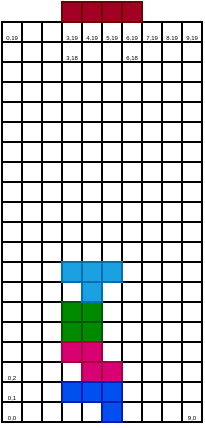 <mxfile version="22.1.18" type="device">
  <diagram name="Page-1" id="uiqpxPCHIxC3Hkr9rHcT">
    <mxGraphModel dx="227" dy="150" grid="1" gridSize="10" guides="1" tooltips="1" connect="1" arrows="1" fold="1" page="1" pageScale="1" pageWidth="1100" pageHeight="850" math="0" shadow="0">
      <root>
        <mxCell id="0" />
        <mxCell id="1" parent="0" />
        <mxCell id="_7lWE-MWx_kLqU9YCzZ2-27" value="&lt;font style=&quot;font-size: 3px;&quot;&gt;0,19&lt;/font&gt;" style="rounded=0;whiteSpace=wrap;html=1;" parent="1" vertex="1">
          <mxGeometry y="650" width="10" height="10" as="geometry" />
        </mxCell>
        <mxCell id="_7lWE-MWx_kLqU9YCzZ2-28" value="" style="rounded=0;whiteSpace=wrap;html=1;" parent="1" vertex="1">
          <mxGeometry x="10" y="650" width="10" height="10" as="geometry" />
        </mxCell>
        <mxCell id="_7lWE-MWx_kLqU9YCzZ2-29" value="" style="rounded=0;whiteSpace=wrap;html=1;" parent="1" vertex="1">
          <mxGeometry x="20" y="650" width="10" height="10" as="geometry" />
        </mxCell>
        <mxCell id="_7lWE-MWx_kLqU9YCzZ2-30" value="&lt;font style=&quot;font-size: 3px;&quot;&gt;3,19&lt;/font&gt;" style="rounded=0;whiteSpace=wrap;html=1;" parent="1" vertex="1">
          <mxGeometry x="30" y="650" width="10" height="10" as="geometry" />
        </mxCell>
        <mxCell id="_7lWE-MWx_kLqU9YCzZ2-31" value="&lt;font style=&quot;font-size: 3px;&quot;&gt;4,19&lt;/font&gt;" style="rounded=0;whiteSpace=wrap;html=1;" parent="1" vertex="1">
          <mxGeometry x="40" y="650" width="10" height="10" as="geometry" />
        </mxCell>
        <mxCell id="_7lWE-MWx_kLqU9YCzZ2-32" value="&lt;font style=&quot;font-size: 3px;&quot;&gt;5,19&lt;/font&gt;" style="rounded=0;whiteSpace=wrap;html=1;" parent="1" vertex="1">
          <mxGeometry x="50" y="650" width="10" height="10" as="geometry" />
        </mxCell>
        <mxCell id="_7lWE-MWx_kLqU9YCzZ2-33" value="&lt;font style=&quot;font-size: 3px;&quot;&gt;6,19&lt;/font&gt;" style="rounded=0;whiteSpace=wrap;html=1;" parent="1" vertex="1">
          <mxGeometry x="60" y="650" width="10" height="10" as="geometry" />
        </mxCell>
        <mxCell id="_7lWE-MWx_kLqU9YCzZ2-34" value="&lt;font style=&quot;font-size: 3px;&quot;&gt;7,19&lt;/font&gt;" style="rounded=0;whiteSpace=wrap;html=1;" parent="1" vertex="1">
          <mxGeometry x="70" y="650" width="10" height="10" as="geometry" />
        </mxCell>
        <mxCell id="_7lWE-MWx_kLqU9YCzZ2-35" value="&lt;font style=&quot;font-size: 3px;&quot;&gt;8.19&lt;/font&gt;" style="rounded=0;whiteSpace=wrap;html=1;" parent="1" vertex="1">
          <mxGeometry x="80" y="650" width="10" height="10" as="geometry" />
        </mxCell>
        <mxCell id="_7lWE-MWx_kLqU9YCzZ2-36" value="&lt;font style=&quot;font-size: 3px;&quot;&gt;9,19&lt;/font&gt;" style="rounded=0;whiteSpace=wrap;html=1;" parent="1" vertex="1">
          <mxGeometry x="90" y="650" width="10" height="10" as="geometry" />
        </mxCell>
        <mxCell id="_7lWE-MWx_kLqU9YCzZ2-37" value="" style="rounded=0;whiteSpace=wrap;html=1;" parent="1" vertex="1">
          <mxGeometry y="660" width="10" height="10" as="geometry" />
        </mxCell>
        <mxCell id="_7lWE-MWx_kLqU9YCzZ2-38" value="" style="rounded=0;whiteSpace=wrap;html=1;" parent="1" vertex="1">
          <mxGeometry x="10" y="660" width="10" height="10" as="geometry" />
        </mxCell>
        <mxCell id="_7lWE-MWx_kLqU9YCzZ2-39" value="" style="rounded=0;whiteSpace=wrap;html=1;" parent="1" vertex="1">
          <mxGeometry x="20" y="660" width="10" height="10" as="geometry" />
        </mxCell>
        <mxCell id="_7lWE-MWx_kLqU9YCzZ2-40" value="&lt;font style=&quot;font-size: 3px;&quot;&gt;3,18&lt;/font&gt;" style="rounded=0;whiteSpace=wrap;html=1;" parent="1" vertex="1">
          <mxGeometry x="30" y="660" width="10" height="10" as="geometry" />
        </mxCell>
        <mxCell id="_7lWE-MWx_kLqU9YCzZ2-41" value="" style="rounded=0;whiteSpace=wrap;html=1;" parent="1" vertex="1">
          <mxGeometry x="40" y="660" width="10" height="10" as="geometry" />
        </mxCell>
        <mxCell id="_7lWE-MWx_kLqU9YCzZ2-42" value="" style="rounded=0;whiteSpace=wrap;html=1;" parent="1" vertex="1">
          <mxGeometry x="50" y="660" width="10" height="10" as="geometry" />
        </mxCell>
        <mxCell id="_7lWE-MWx_kLqU9YCzZ2-43" value="&lt;font style=&quot;font-size: 3px;&quot;&gt;6,18&lt;/font&gt;" style="rounded=0;whiteSpace=wrap;html=1;" parent="1" vertex="1">
          <mxGeometry x="60" y="660" width="10" height="10" as="geometry" />
        </mxCell>
        <mxCell id="_7lWE-MWx_kLqU9YCzZ2-44" value="" style="rounded=0;whiteSpace=wrap;html=1;" parent="1" vertex="1">
          <mxGeometry x="70" y="660" width="10" height="10" as="geometry" />
        </mxCell>
        <mxCell id="_7lWE-MWx_kLqU9YCzZ2-45" value="" style="rounded=0;whiteSpace=wrap;html=1;" parent="1" vertex="1">
          <mxGeometry x="80" y="660" width="10" height="10" as="geometry" />
        </mxCell>
        <mxCell id="_7lWE-MWx_kLqU9YCzZ2-46" value="" style="rounded=0;whiteSpace=wrap;html=1;" parent="1" vertex="1">
          <mxGeometry x="90" y="660" width="10" height="10" as="geometry" />
        </mxCell>
        <mxCell id="_7lWE-MWx_kLqU9YCzZ2-47" value="" style="rounded=0;whiteSpace=wrap;html=1;" parent="1" vertex="1">
          <mxGeometry y="670" width="10" height="10" as="geometry" />
        </mxCell>
        <mxCell id="_7lWE-MWx_kLqU9YCzZ2-48" value="" style="rounded=0;whiteSpace=wrap;html=1;" parent="1" vertex="1">
          <mxGeometry x="10" y="670" width="10" height="10" as="geometry" />
        </mxCell>
        <mxCell id="_7lWE-MWx_kLqU9YCzZ2-49" value="" style="rounded=0;whiteSpace=wrap;html=1;" parent="1" vertex="1">
          <mxGeometry x="20" y="670" width="10" height="10" as="geometry" />
        </mxCell>
        <mxCell id="_7lWE-MWx_kLqU9YCzZ2-50" value="" style="rounded=0;whiteSpace=wrap;html=1;" parent="1" vertex="1">
          <mxGeometry x="30" y="670" width="10" height="10" as="geometry" />
        </mxCell>
        <mxCell id="_7lWE-MWx_kLqU9YCzZ2-51" value="" style="rounded=0;whiteSpace=wrap;html=1;" parent="1" vertex="1">
          <mxGeometry x="40" y="670" width="10" height="10" as="geometry" />
        </mxCell>
        <mxCell id="_7lWE-MWx_kLqU9YCzZ2-52" value="" style="rounded=0;whiteSpace=wrap;html=1;" parent="1" vertex="1">
          <mxGeometry x="50" y="670" width="10" height="10" as="geometry" />
        </mxCell>
        <mxCell id="_7lWE-MWx_kLqU9YCzZ2-53" value="" style="rounded=0;whiteSpace=wrap;html=1;" parent="1" vertex="1">
          <mxGeometry x="60" y="670" width="10" height="10" as="geometry" />
        </mxCell>
        <mxCell id="_7lWE-MWx_kLqU9YCzZ2-54" value="" style="rounded=0;whiteSpace=wrap;html=1;" parent="1" vertex="1">
          <mxGeometry x="70" y="670" width="10" height="10" as="geometry" />
        </mxCell>
        <mxCell id="_7lWE-MWx_kLqU9YCzZ2-55" value="" style="rounded=0;whiteSpace=wrap;html=1;" parent="1" vertex="1">
          <mxGeometry x="80" y="670" width="10" height="10" as="geometry" />
        </mxCell>
        <mxCell id="_7lWE-MWx_kLqU9YCzZ2-56" value="" style="rounded=0;whiteSpace=wrap;html=1;" parent="1" vertex="1">
          <mxGeometry x="90" y="670" width="10" height="10" as="geometry" />
        </mxCell>
        <mxCell id="_7lWE-MWx_kLqU9YCzZ2-57" value="" style="rounded=0;whiteSpace=wrap;html=1;" parent="1" vertex="1">
          <mxGeometry y="680" width="10" height="10" as="geometry" />
        </mxCell>
        <mxCell id="_7lWE-MWx_kLqU9YCzZ2-58" value="" style="rounded=0;whiteSpace=wrap;html=1;" parent="1" vertex="1">
          <mxGeometry x="10" y="680" width="10" height="10" as="geometry" />
        </mxCell>
        <mxCell id="_7lWE-MWx_kLqU9YCzZ2-59" value="" style="rounded=0;whiteSpace=wrap;html=1;" parent="1" vertex="1">
          <mxGeometry x="20" y="680" width="10" height="10" as="geometry" />
        </mxCell>
        <mxCell id="_7lWE-MWx_kLqU9YCzZ2-60" value="" style="rounded=0;whiteSpace=wrap;html=1;" parent="1" vertex="1">
          <mxGeometry x="30" y="680" width="10" height="10" as="geometry" />
        </mxCell>
        <mxCell id="_7lWE-MWx_kLqU9YCzZ2-61" value="" style="rounded=0;whiteSpace=wrap;html=1;" parent="1" vertex="1">
          <mxGeometry x="40" y="680" width="10" height="10" as="geometry" />
        </mxCell>
        <mxCell id="_7lWE-MWx_kLqU9YCzZ2-62" value="" style="rounded=0;whiteSpace=wrap;html=1;" parent="1" vertex="1">
          <mxGeometry x="50" y="680" width="10" height="10" as="geometry" />
        </mxCell>
        <mxCell id="_7lWE-MWx_kLqU9YCzZ2-63" value="" style="rounded=0;whiteSpace=wrap;html=1;" parent="1" vertex="1">
          <mxGeometry x="60" y="680" width="10" height="10" as="geometry" />
        </mxCell>
        <mxCell id="_7lWE-MWx_kLqU9YCzZ2-64" value="" style="rounded=0;whiteSpace=wrap;html=1;" parent="1" vertex="1">
          <mxGeometry x="70" y="680" width="10" height="10" as="geometry" />
        </mxCell>
        <mxCell id="_7lWE-MWx_kLqU9YCzZ2-65" value="" style="rounded=0;whiteSpace=wrap;html=1;" parent="1" vertex="1">
          <mxGeometry x="80" y="680" width="10" height="10" as="geometry" />
        </mxCell>
        <mxCell id="_7lWE-MWx_kLqU9YCzZ2-66" value="" style="rounded=0;whiteSpace=wrap;html=1;" parent="1" vertex="1">
          <mxGeometry x="90" y="680" width="10" height="10" as="geometry" />
        </mxCell>
        <mxCell id="_7lWE-MWx_kLqU9YCzZ2-67" value="" style="rounded=0;whiteSpace=wrap;html=1;" parent="1" vertex="1">
          <mxGeometry y="690" width="10" height="10" as="geometry" />
        </mxCell>
        <mxCell id="_7lWE-MWx_kLqU9YCzZ2-68" value="" style="rounded=0;whiteSpace=wrap;html=1;" parent="1" vertex="1">
          <mxGeometry x="10" y="690" width="10" height="10" as="geometry" />
        </mxCell>
        <mxCell id="_7lWE-MWx_kLqU9YCzZ2-69" value="" style="rounded=0;whiteSpace=wrap;html=1;" parent="1" vertex="1">
          <mxGeometry x="20" y="690" width="10" height="10" as="geometry" />
        </mxCell>
        <mxCell id="_7lWE-MWx_kLqU9YCzZ2-70" value="" style="rounded=0;whiteSpace=wrap;html=1;" parent="1" vertex="1">
          <mxGeometry x="30" y="690" width="10" height="10" as="geometry" />
        </mxCell>
        <mxCell id="_7lWE-MWx_kLqU9YCzZ2-71" value="" style="rounded=0;whiteSpace=wrap;html=1;" parent="1" vertex="1">
          <mxGeometry x="40" y="690" width="10" height="10" as="geometry" />
        </mxCell>
        <mxCell id="_7lWE-MWx_kLqU9YCzZ2-72" value="" style="rounded=0;whiteSpace=wrap;html=1;" parent="1" vertex="1">
          <mxGeometry x="50" y="690" width="10" height="10" as="geometry" />
        </mxCell>
        <mxCell id="_7lWE-MWx_kLqU9YCzZ2-73" value="" style="rounded=0;whiteSpace=wrap;html=1;" parent="1" vertex="1">
          <mxGeometry x="60" y="690" width="10" height="10" as="geometry" />
        </mxCell>
        <mxCell id="_7lWE-MWx_kLqU9YCzZ2-74" value="" style="rounded=0;whiteSpace=wrap;html=1;" parent="1" vertex="1">
          <mxGeometry x="70" y="690" width="10" height="10" as="geometry" />
        </mxCell>
        <mxCell id="_7lWE-MWx_kLqU9YCzZ2-75" value="" style="rounded=0;whiteSpace=wrap;html=1;" parent="1" vertex="1">
          <mxGeometry x="80" y="690" width="10" height="10" as="geometry" />
        </mxCell>
        <mxCell id="_7lWE-MWx_kLqU9YCzZ2-76" value="" style="rounded=0;whiteSpace=wrap;html=1;" parent="1" vertex="1">
          <mxGeometry x="90" y="690" width="10" height="10" as="geometry" />
        </mxCell>
        <mxCell id="_7lWE-MWx_kLqU9YCzZ2-77" value="" style="rounded=0;whiteSpace=wrap;html=1;" parent="1" vertex="1">
          <mxGeometry y="700" width="10" height="10" as="geometry" />
        </mxCell>
        <mxCell id="_7lWE-MWx_kLqU9YCzZ2-78" value="" style="rounded=0;whiteSpace=wrap;html=1;" parent="1" vertex="1">
          <mxGeometry x="10" y="700" width="10" height="10" as="geometry" />
        </mxCell>
        <mxCell id="_7lWE-MWx_kLqU9YCzZ2-79" value="" style="rounded=0;whiteSpace=wrap;html=1;" parent="1" vertex="1">
          <mxGeometry x="20" y="700" width="10" height="10" as="geometry" />
        </mxCell>
        <mxCell id="_7lWE-MWx_kLqU9YCzZ2-80" value="" style="rounded=0;whiteSpace=wrap;html=1;" parent="1" vertex="1">
          <mxGeometry x="30" y="700" width="10" height="10" as="geometry" />
        </mxCell>
        <mxCell id="_7lWE-MWx_kLqU9YCzZ2-81" value="" style="rounded=0;whiteSpace=wrap;html=1;" parent="1" vertex="1">
          <mxGeometry x="40" y="700" width="10" height="10" as="geometry" />
        </mxCell>
        <mxCell id="_7lWE-MWx_kLqU9YCzZ2-82" value="" style="rounded=0;whiteSpace=wrap;html=1;" parent="1" vertex="1">
          <mxGeometry x="50" y="700" width="10" height="10" as="geometry" />
        </mxCell>
        <mxCell id="_7lWE-MWx_kLqU9YCzZ2-83" value="" style="rounded=0;whiteSpace=wrap;html=1;" parent="1" vertex="1">
          <mxGeometry x="60" y="700" width="10" height="10" as="geometry" />
        </mxCell>
        <mxCell id="_7lWE-MWx_kLqU9YCzZ2-84" value="" style="rounded=0;whiteSpace=wrap;html=1;" parent="1" vertex="1">
          <mxGeometry x="70" y="700" width="10" height="10" as="geometry" />
        </mxCell>
        <mxCell id="_7lWE-MWx_kLqU9YCzZ2-85" value="" style="rounded=0;whiteSpace=wrap;html=1;" parent="1" vertex="1">
          <mxGeometry x="80" y="700" width="10" height="10" as="geometry" />
        </mxCell>
        <mxCell id="_7lWE-MWx_kLqU9YCzZ2-86" value="" style="rounded=0;whiteSpace=wrap;html=1;" parent="1" vertex="1">
          <mxGeometry x="90" y="700" width="10" height="10" as="geometry" />
        </mxCell>
        <mxCell id="_7lWE-MWx_kLqU9YCzZ2-87" value="" style="rounded=0;whiteSpace=wrap;html=1;" parent="1" vertex="1">
          <mxGeometry y="710" width="10" height="10" as="geometry" />
        </mxCell>
        <mxCell id="_7lWE-MWx_kLqU9YCzZ2-88" value="" style="rounded=0;whiteSpace=wrap;html=1;" parent="1" vertex="1">
          <mxGeometry x="10" y="710" width="10" height="10" as="geometry" />
        </mxCell>
        <mxCell id="_7lWE-MWx_kLqU9YCzZ2-89" value="" style="rounded=0;whiteSpace=wrap;html=1;" parent="1" vertex="1">
          <mxGeometry x="20" y="710" width="10" height="10" as="geometry" />
        </mxCell>
        <mxCell id="_7lWE-MWx_kLqU9YCzZ2-90" value="" style="rounded=0;whiteSpace=wrap;html=1;" parent="1" vertex="1">
          <mxGeometry x="30" y="710" width="10" height="10" as="geometry" />
        </mxCell>
        <mxCell id="_7lWE-MWx_kLqU9YCzZ2-91" value="" style="rounded=0;whiteSpace=wrap;html=1;" parent="1" vertex="1">
          <mxGeometry x="40" y="710" width="10" height="10" as="geometry" />
        </mxCell>
        <mxCell id="_7lWE-MWx_kLqU9YCzZ2-92" value="" style="rounded=0;whiteSpace=wrap;html=1;" parent="1" vertex="1">
          <mxGeometry x="50" y="710" width="10" height="10" as="geometry" />
        </mxCell>
        <mxCell id="_7lWE-MWx_kLqU9YCzZ2-93" value="" style="rounded=0;whiteSpace=wrap;html=1;" parent="1" vertex="1">
          <mxGeometry x="60" y="710" width="10" height="10" as="geometry" />
        </mxCell>
        <mxCell id="_7lWE-MWx_kLqU9YCzZ2-94" value="" style="rounded=0;whiteSpace=wrap;html=1;" parent="1" vertex="1">
          <mxGeometry x="70" y="710" width="10" height="10" as="geometry" />
        </mxCell>
        <mxCell id="_7lWE-MWx_kLqU9YCzZ2-95" value="" style="rounded=0;whiteSpace=wrap;html=1;" parent="1" vertex="1">
          <mxGeometry x="80" y="710" width="10" height="10" as="geometry" />
        </mxCell>
        <mxCell id="_7lWE-MWx_kLqU9YCzZ2-96" value="" style="rounded=0;whiteSpace=wrap;html=1;" parent="1" vertex="1">
          <mxGeometry x="90" y="710" width="10" height="10" as="geometry" />
        </mxCell>
        <mxCell id="_7lWE-MWx_kLqU9YCzZ2-97" value="" style="rounded=0;whiteSpace=wrap;html=1;" parent="1" vertex="1">
          <mxGeometry y="720" width="10" height="10" as="geometry" />
        </mxCell>
        <mxCell id="_7lWE-MWx_kLqU9YCzZ2-98" value="" style="rounded=0;whiteSpace=wrap;html=1;" parent="1" vertex="1">
          <mxGeometry x="10" y="720" width="10" height="10" as="geometry" />
        </mxCell>
        <mxCell id="_7lWE-MWx_kLqU9YCzZ2-99" value="" style="rounded=0;whiteSpace=wrap;html=1;" parent="1" vertex="1">
          <mxGeometry x="20" y="720" width="10" height="10" as="geometry" />
        </mxCell>
        <mxCell id="_7lWE-MWx_kLqU9YCzZ2-100" value="" style="rounded=0;whiteSpace=wrap;html=1;" parent="1" vertex="1">
          <mxGeometry x="30" y="720" width="10" height="10" as="geometry" />
        </mxCell>
        <mxCell id="_7lWE-MWx_kLqU9YCzZ2-101" value="" style="rounded=0;whiteSpace=wrap;html=1;" parent="1" vertex="1">
          <mxGeometry x="40" y="720" width="10" height="10" as="geometry" />
        </mxCell>
        <mxCell id="_7lWE-MWx_kLqU9YCzZ2-102" value="" style="rounded=0;whiteSpace=wrap;html=1;" parent="1" vertex="1">
          <mxGeometry x="50" y="720" width="10" height="10" as="geometry" />
        </mxCell>
        <mxCell id="_7lWE-MWx_kLqU9YCzZ2-103" value="" style="rounded=0;whiteSpace=wrap;html=1;" parent="1" vertex="1">
          <mxGeometry x="60" y="720" width="10" height="10" as="geometry" />
        </mxCell>
        <mxCell id="_7lWE-MWx_kLqU9YCzZ2-104" value="" style="rounded=0;whiteSpace=wrap;html=1;" parent="1" vertex="1">
          <mxGeometry x="70" y="720" width="10" height="10" as="geometry" />
        </mxCell>
        <mxCell id="_7lWE-MWx_kLqU9YCzZ2-105" value="" style="rounded=0;whiteSpace=wrap;html=1;" parent="1" vertex="1">
          <mxGeometry x="80" y="720" width="10" height="10" as="geometry" />
        </mxCell>
        <mxCell id="_7lWE-MWx_kLqU9YCzZ2-106" value="" style="rounded=0;whiteSpace=wrap;html=1;" parent="1" vertex="1">
          <mxGeometry x="90" y="720" width="10" height="10" as="geometry" />
        </mxCell>
        <mxCell id="_7lWE-MWx_kLqU9YCzZ2-107" value="" style="rounded=0;whiteSpace=wrap;html=1;" parent="1" vertex="1">
          <mxGeometry y="730" width="10" height="10" as="geometry" />
        </mxCell>
        <mxCell id="_7lWE-MWx_kLqU9YCzZ2-108" value="" style="rounded=0;whiteSpace=wrap;html=1;" parent="1" vertex="1">
          <mxGeometry x="10" y="730" width="10" height="10" as="geometry" />
        </mxCell>
        <mxCell id="_7lWE-MWx_kLqU9YCzZ2-109" value="" style="rounded=0;whiteSpace=wrap;html=1;" parent="1" vertex="1">
          <mxGeometry x="20" y="730" width="10" height="10" as="geometry" />
        </mxCell>
        <mxCell id="_7lWE-MWx_kLqU9YCzZ2-110" value="" style="rounded=0;whiteSpace=wrap;html=1;" parent="1" vertex="1">
          <mxGeometry x="30" y="730" width="10" height="10" as="geometry" />
        </mxCell>
        <mxCell id="_7lWE-MWx_kLqU9YCzZ2-111" value="" style="rounded=0;whiteSpace=wrap;html=1;" parent="1" vertex="1">
          <mxGeometry x="40" y="730" width="10" height="10" as="geometry" />
        </mxCell>
        <mxCell id="_7lWE-MWx_kLqU9YCzZ2-112" value="" style="rounded=0;whiteSpace=wrap;html=1;" parent="1" vertex="1">
          <mxGeometry x="50" y="730" width="10" height="10" as="geometry" />
        </mxCell>
        <mxCell id="_7lWE-MWx_kLqU9YCzZ2-113" value="" style="rounded=0;whiteSpace=wrap;html=1;" parent="1" vertex="1">
          <mxGeometry x="60" y="730" width="10" height="10" as="geometry" />
        </mxCell>
        <mxCell id="_7lWE-MWx_kLqU9YCzZ2-114" value="" style="rounded=0;whiteSpace=wrap;html=1;" parent="1" vertex="1">
          <mxGeometry x="70" y="730" width="10" height="10" as="geometry" />
        </mxCell>
        <mxCell id="_7lWE-MWx_kLqU9YCzZ2-115" value="" style="rounded=0;whiteSpace=wrap;html=1;" parent="1" vertex="1">
          <mxGeometry x="80" y="730" width="10" height="10" as="geometry" />
        </mxCell>
        <mxCell id="_7lWE-MWx_kLqU9YCzZ2-116" value="" style="rounded=0;whiteSpace=wrap;html=1;" parent="1" vertex="1">
          <mxGeometry x="90" y="730" width="10" height="10" as="geometry" />
        </mxCell>
        <mxCell id="_7lWE-MWx_kLqU9YCzZ2-117" value="" style="rounded=0;whiteSpace=wrap;html=1;" parent="1" vertex="1">
          <mxGeometry y="740" width="10" height="10" as="geometry" />
        </mxCell>
        <mxCell id="_7lWE-MWx_kLqU9YCzZ2-118" value="" style="rounded=0;whiteSpace=wrap;html=1;" parent="1" vertex="1">
          <mxGeometry x="10" y="740" width="10" height="10" as="geometry" />
        </mxCell>
        <mxCell id="_7lWE-MWx_kLqU9YCzZ2-119" value="" style="rounded=0;whiteSpace=wrap;html=1;" parent="1" vertex="1">
          <mxGeometry x="20" y="740" width="10" height="10" as="geometry" />
        </mxCell>
        <mxCell id="_7lWE-MWx_kLqU9YCzZ2-120" value="" style="rounded=0;whiteSpace=wrap;html=1;" parent="1" vertex="1">
          <mxGeometry x="30" y="740" width="10" height="10" as="geometry" />
        </mxCell>
        <mxCell id="_7lWE-MWx_kLqU9YCzZ2-121" value="" style="rounded=0;whiteSpace=wrap;html=1;" parent="1" vertex="1">
          <mxGeometry x="40" y="740" width="10" height="10" as="geometry" />
        </mxCell>
        <mxCell id="_7lWE-MWx_kLqU9YCzZ2-122" value="" style="rounded=0;whiteSpace=wrap;html=1;" parent="1" vertex="1">
          <mxGeometry x="50" y="740" width="10" height="10" as="geometry" />
        </mxCell>
        <mxCell id="_7lWE-MWx_kLqU9YCzZ2-123" value="" style="rounded=0;whiteSpace=wrap;html=1;" parent="1" vertex="1">
          <mxGeometry x="60" y="740" width="10" height="10" as="geometry" />
        </mxCell>
        <mxCell id="_7lWE-MWx_kLqU9YCzZ2-124" value="" style="rounded=0;whiteSpace=wrap;html=1;" parent="1" vertex="1">
          <mxGeometry x="70" y="740" width="10" height="10" as="geometry" />
        </mxCell>
        <mxCell id="_7lWE-MWx_kLqU9YCzZ2-125" value="" style="rounded=0;whiteSpace=wrap;html=1;" parent="1" vertex="1">
          <mxGeometry x="80" y="740" width="10" height="10" as="geometry" />
        </mxCell>
        <mxCell id="_7lWE-MWx_kLqU9YCzZ2-126" value="" style="rounded=0;whiteSpace=wrap;html=1;" parent="1" vertex="1">
          <mxGeometry x="90" y="740" width="10" height="10" as="geometry" />
        </mxCell>
        <mxCell id="_7lWE-MWx_kLqU9YCzZ2-227" value="" style="rounded=0;whiteSpace=wrap;html=1;" parent="1" vertex="1">
          <mxGeometry y="750" width="10" height="10" as="geometry" />
        </mxCell>
        <mxCell id="_7lWE-MWx_kLqU9YCzZ2-228" value="" style="rounded=0;whiteSpace=wrap;html=1;" parent="1" vertex="1">
          <mxGeometry x="10" y="750" width="10" height="10" as="geometry" />
        </mxCell>
        <mxCell id="_7lWE-MWx_kLqU9YCzZ2-229" value="" style="rounded=0;whiteSpace=wrap;html=1;" parent="1" vertex="1">
          <mxGeometry x="20" y="750" width="10" height="10" as="geometry" />
        </mxCell>
        <mxCell id="_7lWE-MWx_kLqU9YCzZ2-230" value="" style="rounded=0;whiteSpace=wrap;html=1;" parent="1" vertex="1">
          <mxGeometry x="30" y="750" width="10" height="10" as="geometry" />
        </mxCell>
        <mxCell id="_7lWE-MWx_kLqU9YCzZ2-231" value="" style="rounded=0;whiteSpace=wrap;html=1;" parent="1" vertex="1">
          <mxGeometry x="40" y="750" width="10" height="10" as="geometry" />
        </mxCell>
        <mxCell id="_7lWE-MWx_kLqU9YCzZ2-232" value="" style="rounded=0;whiteSpace=wrap;html=1;" parent="1" vertex="1">
          <mxGeometry x="50" y="750" width="10" height="10" as="geometry" />
        </mxCell>
        <mxCell id="_7lWE-MWx_kLqU9YCzZ2-233" value="" style="rounded=0;whiteSpace=wrap;html=1;" parent="1" vertex="1">
          <mxGeometry x="60" y="750" width="10" height="10" as="geometry" />
        </mxCell>
        <mxCell id="_7lWE-MWx_kLqU9YCzZ2-234" value="" style="rounded=0;whiteSpace=wrap;html=1;" parent="1" vertex="1">
          <mxGeometry x="70" y="750" width="10" height="10" as="geometry" />
        </mxCell>
        <mxCell id="_7lWE-MWx_kLqU9YCzZ2-235" value="" style="rounded=0;whiteSpace=wrap;html=1;" parent="1" vertex="1">
          <mxGeometry x="80" y="750" width="10" height="10" as="geometry" />
        </mxCell>
        <mxCell id="_7lWE-MWx_kLqU9YCzZ2-236" value="" style="rounded=0;whiteSpace=wrap;html=1;" parent="1" vertex="1">
          <mxGeometry x="90" y="750" width="10" height="10" as="geometry" />
        </mxCell>
        <mxCell id="_7lWE-MWx_kLqU9YCzZ2-237" value="" style="rounded=0;whiteSpace=wrap;html=1;" parent="1" vertex="1">
          <mxGeometry y="760" width="10" height="10" as="geometry" />
        </mxCell>
        <mxCell id="_7lWE-MWx_kLqU9YCzZ2-238" value="" style="rounded=0;whiteSpace=wrap;html=1;" parent="1" vertex="1">
          <mxGeometry x="10" y="760" width="10" height="10" as="geometry" />
        </mxCell>
        <mxCell id="_7lWE-MWx_kLqU9YCzZ2-239" value="" style="rounded=0;whiteSpace=wrap;html=1;" parent="1" vertex="1">
          <mxGeometry x="20" y="760" width="10" height="10" as="geometry" />
        </mxCell>
        <mxCell id="_7lWE-MWx_kLqU9YCzZ2-240" value="" style="rounded=0;whiteSpace=wrap;html=1;" parent="1" vertex="1">
          <mxGeometry x="30" y="760" width="10" height="10" as="geometry" />
        </mxCell>
        <mxCell id="_7lWE-MWx_kLqU9YCzZ2-241" value="" style="rounded=0;whiteSpace=wrap;html=1;" parent="1" vertex="1">
          <mxGeometry x="40" y="760" width="10" height="10" as="geometry" />
        </mxCell>
        <mxCell id="_7lWE-MWx_kLqU9YCzZ2-242" value="" style="rounded=0;whiteSpace=wrap;html=1;" parent="1" vertex="1">
          <mxGeometry x="50" y="760" width="10" height="10" as="geometry" />
        </mxCell>
        <mxCell id="_7lWE-MWx_kLqU9YCzZ2-243" value="" style="rounded=0;whiteSpace=wrap;html=1;" parent="1" vertex="1">
          <mxGeometry x="60" y="760" width="10" height="10" as="geometry" />
        </mxCell>
        <mxCell id="_7lWE-MWx_kLqU9YCzZ2-244" value="" style="rounded=0;whiteSpace=wrap;html=1;" parent="1" vertex="1">
          <mxGeometry x="70" y="760" width="10" height="10" as="geometry" />
        </mxCell>
        <mxCell id="_7lWE-MWx_kLqU9YCzZ2-245" value="" style="rounded=0;whiteSpace=wrap;html=1;" parent="1" vertex="1">
          <mxGeometry x="80" y="760" width="10" height="10" as="geometry" />
        </mxCell>
        <mxCell id="_7lWE-MWx_kLqU9YCzZ2-246" value="" style="rounded=0;whiteSpace=wrap;html=1;" parent="1" vertex="1">
          <mxGeometry x="90" y="760" width="10" height="10" as="geometry" />
        </mxCell>
        <mxCell id="_7lWE-MWx_kLqU9YCzZ2-247" value="" style="rounded=0;whiteSpace=wrap;html=1;" parent="1" vertex="1">
          <mxGeometry y="770" width="10" height="10" as="geometry" />
        </mxCell>
        <mxCell id="_7lWE-MWx_kLqU9YCzZ2-248" value="" style="rounded=0;whiteSpace=wrap;html=1;" parent="1" vertex="1">
          <mxGeometry x="10" y="770" width="10" height="10" as="geometry" />
        </mxCell>
        <mxCell id="_7lWE-MWx_kLqU9YCzZ2-249" value="" style="rounded=0;whiteSpace=wrap;html=1;" parent="1" vertex="1">
          <mxGeometry x="20" y="770" width="10" height="10" as="geometry" />
        </mxCell>
        <mxCell id="_7lWE-MWx_kLqU9YCzZ2-250" value="" style="rounded=0;whiteSpace=wrap;html=1;" parent="1" vertex="1">
          <mxGeometry x="30" y="770" width="10" height="10" as="geometry" />
        </mxCell>
        <mxCell id="_7lWE-MWx_kLqU9YCzZ2-251" value="" style="rounded=0;whiteSpace=wrap;html=1;" parent="1" vertex="1">
          <mxGeometry x="40" y="770" width="10" height="10" as="geometry" />
        </mxCell>
        <mxCell id="_7lWE-MWx_kLqU9YCzZ2-252" value="" style="rounded=0;whiteSpace=wrap;html=1;" parent="1" vertex="1">
          <mxGeometry x="50" y="770" width="10" height="10" as="geometry" />
        </mxCell>
        <mxCell id="_7lWE-MWx_kLqU9YCzZ2-253" value="" style="rounded=0;whiteSpace=wrap;html=1;" parent="1" vertex="1">
          <mxGeometry x="60" y="770" width="10" height="10" as="geometry" />
        </mxCell>
        <mxCell id="_7lWE-MWx_kLqU9YCzZ2-254" value="" style="rounded=0;whiteSpace=wrap;html=1;" parent="1" vertex="1">
          <mxGeometry x="70" y="770" width="10" height="10" as="geometry" />
        </mxCell>
        <mxCell id="_7lWE-MWx_kLqU9YCzZ2-255" value="" style="rounded=0;whiteSpace=wrap;html=1;" parent="1" vertex="1">
          <mxGeometry x="80" y="770" width="10" height="10" as="geometry" />
        </mxCell>
        <mxCell id="_7lWE-MWx_kLqU9YCzZ2-256" value="" style="rounded=0;whiteSpace=wrap;html=1;" parent="1" vertex="1">
          <mxGeometry x="90" y="770" width="10" height="10" as="geometry" />
        </mxCell>
        <mxCell id="_7lWE-MWx_kLqU9YCzZ2-257" value="" style="rounded=0;whiteSpace=wrap;html=1;" parent="1" vertex="1">
          <mxGeometry y="780" width="10" height="10" as="geometry" />
        </mxCell>
        <mxCell id="_7lWE-MWx_kLqU9YCzZ2-258" value="" style="rounded=0;whiteSpace=wrap;html=1;" parent="1" vertex="1">
          <mxGeometry x="10" y="780" width="10" height="10" as="geometry" />
        </mxCell>
        <mxCell id="_7lWE-MWx_kLqU9YCzZ2-259" value="" style="rounded=0;whiteSpace=wrap;html=1;" parent="1" vertex="1">
          <mxGeometry x="20" y="780" width="10" height="10" as="geometry" />
        </mxCell>
        <mxCell id="_7lWE-MWx_kLqU9YCzZ2-260" value="" style="rounded=0;whiteSpace=wrap;html=1;" parent="1" vertex="1">
          <mxGeometry x="30" y="780" width="10" height="10" as="geometry" />
        </mxCell>
        <mxCell id="_7lWE-MWx_kLqU9YCzZ2-261" value="" style="rounded=0;whiteSpace=wrap;html=1;" parent="1" vertex="1">
          <mxGeometry x="40" y="780" width="10" height="10" as="geometry" />
        </mxCell>
        <mxCell id="_7lWE-MWx_kLqU9YCzZ2-262" value="" style="rounded=0;whiteSpace=wrap;html=1;" parent="1" vertex="1">
          <mxGeometry x="50" y="780" width="10" height="10" as="geometry" />
        </mxCell>
        <mxCell id="_7lWE-MWx_kLqU9YCzZ2-263" value="" style="rounded=0;whiteSpace=wrap;html=1;" parent="1" vertex="1">
          <mxGeometry x="60" y="780" width="10" height="10" as="geometry" />
        </mxCell>
        <mxCell id="_7lWE-MWx_kLqU9YCzZ2-264" value="" style="rounded=0;whiteSpace=wrap;html=1;" parent="1" vertex="1">
          <mxGeometry x="70" y="780" width="10" height="10" as="geometry" />
        </mxCell>
        <mxCell id="_7lWE-MWx_kLqU9YCzZ2-265" value="" style="rounded=0;whiteSpace=wrap;html=1;" parent="1" vertex="1">
          <mxGeometry x="80" y="780" width="10" height="10" as="geometry" />
        </mxCell>
        <mxCell id="_7lWE-MWx_kLqU9YCzZ2-266" value="" style="rounded=0;whiteSpace=wrap;html=1;" parent="1" vertex="1">
          <mxGeometry x="90" y="780" width="10" height="10" as="geometry" />
        </mxCell>
        <mxCell id="_7lWE-MWx_kLqU9YCzZ2-267" value="" style="rounded=0;whiteSpace=wrap;html=1;" parent="1" vertex="1">
          <mxGeometry y="790" width="10" height="10" as="geometry" />
        </mxCell>
        <mxCell id="_7lWE-MWx_kLqU9YCzZ2-268" value="" style="rounded=0;whiteSpace=wrap;html=1;" parent="1" vertex="1">
          <mxGeometry x="10" y="790" width="10" height="10" as="geometry" />
        </mxCell>
        <mxCell id="_7lWE-MWx_kLqU9YCzZ2-269" value="" style="rounded=0;whiteSpace=wrap;html=1;" parent="1" vertex="1">
          <mxGeometry x="20" y="790" width="10" height="10" as="geometry" />
        </mxCell>
        <mxCell id="_7lWE-MWx_kLqU9YCzZ2-270" value="" style="rounded=0;whiteSpace=wrap;html=1;" parent="1" vertex="1">
          <mxGeometry x="30" y="790" width="10" height="10" as="geometry" />
        </mxCell>
        <mxCell id="_7lWE-MWx_kLqU9YCzZ2-271" value="" style="rounded=0;whiteSpace=wrap;html=1;" parent="1" vertex="1">
          <mxGeometry x="40" y="790" width="10" height="10" as="geometry" />
        </mxCell>
        <mxCell id="_7lWE-MWx_kLqU9YCzZ2-272" value="" style="rounded=0;whiteSpace=wrap;html=1;" parent="1" vertex="1">
          <mxGeometry x="50" y="790" width="10" height="10" as="geometry" />
        </mxCell>
        <mxCell id="_7lWE-MWx_kLqU9YCzZ2-273" value="" style="rounded=0;whiteSpace=wrap;html=1;" parent="1" vertex="1">
          <mxGeometry x="60" y="790" width="10" height="10" as="geometry" />
        </mxCell>
        <mxCell id="_7lWE-MWx_kLqU9YCzZ2-274" value="" style="rounded=0;whiteSpace=wrap;html=1;" parent="1" vertex="1">
          <mxGeometry x="70" y="790" width="10" height="10" as="geometry" />
        </mxCell>
        <mxCell id="_7lWE-MWx_kLqU9YCzZ2-275" value="" style="rounded=0;whiteSpace=wrap;html=1;" parent="1" vertex="1">
          <mxGeometry x="80" y="790" width="10" height="10" as="geometry" />
        </mxCell>
        <mxCell id="_7lWE-MWx_kLqU9YCzZ2-276" value="" style="rounded=0;whiteSpace=wrap;html=1;" parent="1" vertex="1">
          <mxGeometry x="90" y="790" width="10" height="10" as="geometry" />
        </mxCell>
        <mxCell id="_7lWE-MWx_kLqU9YCzZ2-277" value="" style="rounded=0;whiteSpace=wrap;html=1;" parent="1" vertex="1">
          <mxGeometry y="800" width="10" height="10" as="geometry" />
        </mxCell>
        <mxCell id="_7lWE-MWx_kLqU9YCzZ2-278" value="" style="rounded=0;whiteSpace=wrap;html=1;" parent="1" vertex="1">
          <mxGeometry x="10" y="800" width="10" height="10" as="geometry" />
        </mxCell>
        <mxCell id="_7lWE-MWx_kLqU9YCzZ2-279" value="" style="rounded=0;whiteSpace=wrap;html=1;" parent="1" vertex="1">
          <mxGeometry x="20" y="800" width="10" height="10" as="geometry" />
        </mxCell>
        <mxCell id="_7lWE-MWx_kLqU9YCzZ2-280" value="" style="rounded=0;whiteSpace=wrap;html=1;" parent="1" vertex="1">
          <mxGeometry x="30" y="800" width="10" height="10" as="geometry" />
        </mxCell>
        <mxCell id="_7lWE-MWx_kLqU9YCzZ2-281" value="" style="rounded=0;whiteSpace=wrap;html=1;" parent="1" vertex="1">
          <mxGeometry x="40" y="800" width="10" height="10" as="geometry" />
        </mxCell>
        <mxCell id="_7lWE-MWx_kLqU9YCzZ2-282" value="" style="rounded=0;whiteSpace=wrap;html=1;" parent="1" vertex="1">
          <mxGeometry x="50" y="800" width="10" height="10" as="geometry" />
        </mxCell>
        <mxCell id="_7lWE-MWx_kLqU9YCzZ2-283" value="" style="rounded=0;whiteSpace=wrap;html=1;" parent="1" vertex="1">
          <mxGeometry x="60" y="800" width="10" height="10" as="geometry" />
        </mxCell>
        <mxCell id="_7lWE-MWx_kLqU9YCzZ2-284" value="" style="rounded=0;whiteSpace=wrap;html=1;" parent="1" vertex="1">
          <mxGeometry x="70" y="800" width="10" height="10" as="geometry" />
        </mxCell>
        <mxCell id="_7lWE-MWx_kLqU9YCzZ2-285" value="" style="rounded=0;whiteSpace=wrap;html=1;" parent="1" vertex="1">
          <mxGeometry x="80" y="800" width="10" height="10" as="geometry" />
        </mxCell>
        <mxCell id="_7lWE-MWx_kLqU9YCzZ2-286" value="" style="rounded=0;whiteSpace=wrap;html=1;" parent="1" vertex="1">
          <mxGeometry x="90" y="800" width="10" height="10" as="geometry" />
        </mxCell>
        <mxCell id="_7lWE-MWx_kLqU9YCzZ2-287" value="" style="rounded=0;whiteSpace=wrap;html=1;" parent="1" vertex="1">
          <mxGeometry y="810" width="10" height="10" as="geometry" />
        </mxCell>
        <mxCell id="_7lWE-MWx_kLqU9YCzZ2-288" value="" style="rounded=0;whiteSpace=wrap;html=1;" parent="1" vertex="1">
          <mxGeometry x="10" y="810" width="10" height="10" as="geometry" />
        </mxCell>
        <mxCell id="_7lWE-MWx_kLqU9YCzZ2-289" value="" style="rounded=0;whiteSpace=wrap;html=1;" parent="1" vertex="1">
          <mxGeometry x="20" y="810" width="10" height="10" as="geometry" />
        </mxCell>
        <mxCell id="_7lWE-MWx_kLqU9YCzZ2-290" value="" style="rounded=0;whiteSpace=wrap;html=1;" parent="1" vertex="1">
          <mxGeometry x="30" y="810" width="10" height="10" as="geometry" />
        </mxCell>
        <mxCell id="_7lWE-MWx_kLqU9YCzZ2-291" value="" style="rounded=0;whiteSpace=wrap;html=1;" parent="1" vertex="1">
          <mxGeometry x="40" y="810" width="10" height="10" as="geometry" />
        </mxCell>
        <mxCell id="_7lWE-MWx_kLqU9YCzZ2-292" value="" style="rounded=0;whiteSpace=wrap;html=1;" parent="1" vertex="1">
          <mxGeometry x="50" y="810" width="10" height="10" as="geometry" />
        </mxCell>
        <mxCell id="_7lWE-MWx_kLqU9YCzZ2-293" value="" style="rounded=0;whiteSpace=wrap;html=1;" parent="1" vertex="1">
          <mxGeometry x="60" y="810" width="10" height="10" as="geometry" />
        </mxCell>
        <mxCell id="_7lWE-MWx_kLqU9YCzZ2-294" value="" style="rounded=0;whiteSpace=wrap;html=1;" parent="1" vertex="1">
          <mxGeometry x="70" y="810" width="10" height="10" as="geometry" />
        </mxCell>
        <mxCell id="_7lWE-MWx_kLqU9YCzZ2-295" value="" style="rounded=0;whiteSpace=wrap;html=1;" parent="1" vertex="1">
          <mxGeometry x="80" y="810" width="10" height="10" as="geometry" />
        </mxCell>
        <mxCell id="_7lWE-MWx_kLqU9YCzZ2-296" value="" style="rounded=0;whiteSpace=wrap;html=1;" parent="1" vertex="1">
          <mxGeometry x="90" y="810" width="10" height="10" as="geometry" />
        </mxCell>
        <mxCell id="_7lWE-MWx_kLqU9YCzZ2-297" value="&lt;font style=&quot;font-size: 3px;&quot;&gt;0,2&lt;/font&gt;" style="rounded=0;whiteSpace=wrap;html=1;" parent="1" vertex="1">
          <mxGeometry y="820" width="10" height="10" as="geometry" />
        </mxCell>
        <mxCell id="_7lWE-MWx_kLqU9YCzZ2-298" value="" style="rounded=0;whiteSpace=wrap;html=1;" parent="1" vertex="1">
          <mxGeometry x="10" y="820" width="10" height="10" as="geometry" />
        </mxCell>
        <mxCell id="_7lWE-MWx_kLqU9YCzZ2-299" value="" style="rounded=0;whiteSpace=wrap;html=1;" parent="1" vertex="1">
          <mxGeometry x="20" y="820" width="10" height="10" as="geometry" />
        </mxCell>
        <mxCell id="_7lWE-MWx_kLqU9YCzZ2-300" value="" style="rounded=0;whiteSpace=wrap;html=1;" parent="1" vertex="1">
          <mxGeometry x="30" y="820" width="10" height="10" as="geometry" />
        </mxCell>
        <mxCell id="_7lWE-MWx_kLqU9YCzZ2-301" value="" style="rounded=0;whiteSpace=wrap;html=1;" parent="1" vertex="1">
          <mxGeometry x="40" y="820" width="10" height="10" as="geometry" />
        </mxCell>
        <mxCell id="_7lWE-MWx_kLqU9YCzZ2-302" value="" style="rounded=0;whiteSpace=wrap;html=1;" parent="1" vertex="1">
          <mxGeometry x="50" y="820" width="10" height="10" as="geometry" />
        </mxCell>
        <mxCell id="_7lWE-MWx_kLqU9YCzZ2-303" value="" style="rounded=0;whiteSpace=wrap;html=1;" parent="1" vertex="1">
          <mxGeometry x="60" y="820" width="10" height="10" as="geometry" />
        </mxCell>
        <mxCell id="_7lWE-MWx_kLqU9YCzZ2-304" value="" style="rounded=0;whiteSpace=wrap;html=1;" parent="1" vertex="1">
          <mxGeometry x="70" y="820" width="10" height="10" as="geometry" />
        </mxCell>
        <mxCell id="_7lWE-MWx_kLqU9YCzZ2-305" value="" style="rounded=0;whiteSpace=wrap;html=1;" parent="1" vertex="1">
          <mxGeometry x="80" y="820" width="10" height="10" as="geometry" />
        </mxCell>
        <mxCell id="_7lWE-MWx_kLqU9YCzZ2-306" value="" style="rounded=0;whiteSpace=wrap;html=1;" parent="1" vertex="1">
          <mxGeometry x="90" y="820" width="10" height="10" as="geometry" />
        </mxCell>
        <mxCell id="_7lWE-MWx_kLqU9YCzZ2-307" value="&lt;font style=&quot;font-size: 3px;&quot;&gt;0,1&lt;/font&gt;" style="rounded=0;whiteSpace=wrap;html=1;" parent="1" vertex="1">
          <mxGeometry y="830" width="10" height="10" as="geometry" />
        </mxCell>
        <mxCell id="_7lWE-MWx_kLqU9YCzZ2-308" value="" style="rounded=0;whiteSpace=wrap;html=1;" parent="1" vertex="1">
          <mxGeometry x="10" y="830" width="10" height="10" as="geometry" />
        </mxCell>
        <mxCell id="_7lWE-MWx_kLqU9YCzZ2-309" value="" style="rounded=0;whiteSpace=wrap;html=1;" parent="1" vertex="1">
          <mxGeometry x="20" y="830" width="10" height="10" as="geometry" />
        </mxCell>
        <mxCell id="_7lWE-MWx_kLqU9YCzZ2-310" value="" style="rounded=0;whiteSpace=wrap;html=1;" parent="1" vertex="1">
          <mxGeometry x="30" y="830" width="10" height="10" as="geometry" />
        </mxCell>
        <mxCell id="_7lWE-MWx_kLqU9YCzZ2-311" value="" style="rounded=0;whiteSpace=wrap;html=1;" parent="1" vertex="1">
          <mxGeometry x="40" y="830" width="10" height="10" as="geometry" />
        </mxCell>
        <mxCell id="_7lWE-MWx_kLqU9YCzZ2-312" value="" style="rounded=0;whiteSpace=wrap;html=1;" parent="1" vertex="1">
          <mxGeometry x="50" y="830" width="10" height="10" as="geometry" />
        </mxCell>
        <mxCell id="_7lWE-MWx_kLqU9YCzZ2-313" value="" style="rounded=0;whiteSpace=wrap;html=1;" parent="1" vertex="1">
          <mxGeometry x="60" y="830" width="10" height="10" as="geometry" />
        </mxCell>
        <mxCell id="_7lWE-MWx_kLqU9YCzZ2-314" value="" style="rounded=0;whiteSpace=wrap;html=1;" parent="1" vertex="1">
          <mxGeometry x="70" y="830" width="10" height="10" as="geometry" />
        </mxCell>
        <mxCell id="_7lWE-MWx_kLqU9YCzZ2-315" value="" style="rounded=0;whiteSpace=wrap;html=1;" parent="1" vertex="1">
          <mxGeometry x="80" y="830" width="10" height="10" as="geometry" />
        </mxCell>
        <mxCell id="_7lWE-MWx_kLqU9YCzZ2-316" value="" style="rounded=0;whiteSpace=wrap;html=1;" parent="1" vertex="1">
          <mxGeometry x="90" y="830" width="10" height="10" as="geometry" />
        </mxCell>
        <mxCell id="_7lWE-MWx_kLqU9YCzZ2-317" value="&lt;font style=&quot;font-size: 3px;&quot;&gt;0,0&lt;/font&gt;" style="rounded=0;whiteSpace=wrap;html=1;" parent="1" vertex="1">
          <mxGeometry y="840" width="10" height="10" as="geometry" />
        </mxCell>
        <mxCell id="_7lWE-MWx_kLqU9YCzZ2-318" value="" style="rounded=0;whiteSpace=wrap;html=1;" parent="1" vertex="1">
          <mxGeometry x="10" y="840" width="10" height="10" as="geometry" />
        </mxCell>
        <mxCell id="_7lWE-MWx_kLqU9YCzZ2-319" value="" style="rounded=0;whiteSpace=wrap;html=1;" parent="1" vertex="1">
          <mxGeometry x="20" y="840" width="10" height="10" as="geometry" />
        </mxCell>
        <mxCell id="_7lWE-MWx_kLqU9YCzZ2-320" value="" style="rounded=0;whiteSpace=wrap;html=1;" parent="1" vertex="1">
          <mxGeometry x="30" y="840" width="10" height="10" as="geometry" />
        </mxCell>
        <mxCell id="_7lWE-MWx_kLqU9YCzZ2-321" value="" style="rounded=0;whiteSpace=wrap;html=1;" parent="1" vertex="1">
          <mxGeometry x="40" y="840" width="10" height="10" as="geometry" />
        </mxCell>
        <mxCell id="_7lWE-MWx_kLqU9YCzZ2-322" value="" style="rounded=0;whiteSpace=wrap;html=1;" parent="1" vertex="1">
          <mxGeometry x="50" y="840" width="10" height="10" as="geometry" />
        </mxCell>
        <mxCell id="_7lWE-MWx_kLqU9YCzZ2-323" value="" style="rounded=0;whiteSpace=wrap;html=1;" parent="1" vertex="1">
          <mxGeometry x="60" y="840" width="10" height="10" as="geometry" />
        </mxCell>
        <mxCell id="_7lWE-MWx_kLqU9YCzZ2-324" value="" style="rounded=0;whiteSpace=wrap;html=1;" parent="1" vertex="1">
          <mxGeometry x="70" y="840" width="10" height="10" as="geometry" />
        </mxCell>
        <mxCell id="_7lWE-MWx_kLqU9YCzZ2-325" value="" style="rounded=0;whiteSpace=wrap;html=1;" parent="1" vertex="1">
          <mxGeometry x="80" y="840" width="10" height="10" as="geometry" />
        </mxCell>
        <mxCell id="_7lWE-MWx_kLqU9YCzZ2-326" value="&lt;font style=&quot;font-size: 3px;&quot;&gt;9,0&lt;br&gt;&lt;/font&gt;" style="rounded=0;whiteSpace=wrap;html=1;" parent="1" vertex="1">
          <mxGeometry x="90" y="840" width="10" height="10" as="geometry" />
        </mxCell>
        <mxCell id="_7lWE-MWx_kLqU9YCzZ2-327" value="" style="group" parent="1" vertex="1" connectable="0">
          <mxGeometry x="30" y="640" width="40" height="10" as="geometry" />
        </mxCell>
        <mxCell id="_7lWE-MWx_kLqU9YCzZ2-1" value="" style="rounded=0;whiteSpace=wrap;html=1;fillColor=#a20025;fontColor=#ffffff;strokeColor=#6F0000;" parent="_7lWE-MWx_kLqU9YCzZ2-327" vertex="1">
          <mxGeometry width="10" height="10" as="geometry" />
        </mxCell>
        <mxCell id="_7lWE-MWx_kLqU9YCzZ2-2" value="" style="rounded=0;whiteSpace=wrap;html=1;fillColor=#a20025;fontColor=#ffffff;strokeColor=#6F0000;" parent="_7lWE-MWx_kLqU9YCzZ2-327" vertex="1">
          <mxGeometry x="10" width="10" height="10" as="geometry" />
        </mxCell>
        <mxCell id="_7lWE-MWx_kLqU9YCzZ2-3" value="" style="rounded=0;whiteSpace=wrap;html=1;fillColor=#a20025;fontColor=#ffffff;strokeColor=#6F0000;" parent="_7lWE-MWx_kLqU9YCzZ2-327" vertex="1">
          <mxGeometry x="20" width="10" height="10" as="geometry" />
        </mxCell>
        <mxCell id="_7lWE-MWx_kLqU9YCzZ2-4" value="" style="rounded=0;whiteSpace=wrap;html=1;fillColor=#a20025;fontColor=#ffffff;strokeColor=#6F0000;" parent="_7lWE-MWx_kLqU9YCzZ2-327" vertex="1">
          <mxGeometry x="30" width="10" height="10" as="geometry" />
        </mxCell>
        <mxCell id="_7lWE-MWx_kLqU9YCzZ2-328" value="" style="group" parent="1" vertex="1" connectable="0">
          <mxGeometry x="30" y="790" width="20" height="20" as="geometry" />
        </mxCell>
        <mxCell id="_7lWE-MWx_kLqU9YCzZ2-5" value="" style="rounded=0;whiteSpace=wrap;html=1;fillColor=#008a00;fontColor=#ffffff;strokeColor=#005700;" parent="_7lWE-MWx_kLqU9YCzZ2-328" vertex="1">
          <mxGeometry width="10" height="10" as="geometry" />
        </mxCell>
        <mxCell id="_7lWE-MWx_kLqU9YCzZ2-6" value="" style="rounded=0;whiteSpace=wrap;html=1;fillColor=#008a00;fontColor=#ffffff;strokeColor=#005700;" parent="_7lWE-MWx_kLqU9YCzZ2-328" vertex="1">
          <mxGeometry x="10" width="10" height="10" as="geometry" />
        </mxCell>
        <mxCell id="_7lWE-MWx_kLqU9YCzZ2-7" value="" style="rounded=0;whiteSpace=wrap;html=1;fillColor=#008a00;fontColor=#ffffff;strokeColor=#005700;" parent="_7lWE-MWx_kLqU9YCzZ2-328" vertex="1">
          <mxGeometry y="10" width="10" height="10" as="geometry" />
        </mxCell>
        <mxCell id="_7lWE-MWx_kLqU9YCzZ2-8" value="" style="rounded=0;whiteSpace=wrap;html=1;fillColor=#008a00;fontColor=#ffffff;strokeColor=#005700;" parent="_7lWE-MWx_kLqU9YCzZ2-328" vertex="1">
          <mxGeometry x="10" y="10" width="10" height="10" as="geometry" />
        </mxCell>
        <mxCell id="_7lWE-MWx_kLqU9YCzZ2-329" value="" style="group" parent="1" vertex="1" connectable="0">
          <mxGeometry x="30" y="770" width="30" height="20" as="geometry" />
        </mxCell>
        <mxCell id="_7lWE-MWx_kLqU9YCzZ2-9" value="" style="rounded=0;whiteSpace=wrap;html=1;fillColor=#1ba1e2;fontColor=#ffffff;strokeColor=#006EAF;" parent="_7lWE-MWx_kLqU9YCzZ2-329" vertex="1">
          <mxGeometry width="10" height="10" as="geometry" />
        </mxCell>
        <mxCell id="_7lWE-MWx_kLqU9YCzZ2-10" value="" style="rounded=0;whiteSpace=wrap;html=1;fillColor=#1ba1e2;fontColor=#ffffff;strokeColor=#006EAF;" parent="_7lWE-MWx_kLqU9YCzZ2-329" vertex="1">
          <mxGeometry x="10" width="10" height="10" as="geometry" />
        </mxCell>
        <mxCell id="_7lWE-MWx_kLqU9YCzZ2-12" value="" style="rounded=0;whiteSpace=wrap;html=1;fillColor=#1ba1e2;fontColor=#ffffff;strokeColor=#006EAF;" parent="_7lWE-MWx_kLqU9YCzZ2-329" vertex="1">
          <mxGeometry x="10" y="10" width="10" height="10" as="geometry" />
        </mxCell>
        <mxCell id="_7lWE-MWx_kLqU9YCzZ2-13" value="" style="rounded=0;whiteSpace=wrap;html=1;fillColor=#1ba1e2;fontColor=#ffffff;strokeColor=#006EAF;" parent="_7lWE-MWx_kLqU9YCzZ2-329" vertex="1">
          <mxGeometry x="20" width="10" height="10" as="geometry" />
        </mxCell>
        <mxCell id="_7lWE-MWx_kLqU9YCzZ2-330" value="" style="group" parent="1" vertex="1" connectable="0">
          <mxGeometry x="30" y="810" width="30" height="20" as="geometry" />
        </mxCell>
        <mxCell id="_7lWE-MWx_kLqU9YCzZ2-22" value="" style="rounded=0;whiteSpace=wrap;html=1;fillColor=#d80073;fontColor=#ffffff;strokeColor=#A50040;" parent="_7lWE-MWx_kLqU9YCzZ2-330" vertex="1">
          <mxGeometry width="10" height="10" as="geometry" />
        </mxCell>
        <mxCell id="_7lWE-MWx_kLqU9YCzZ2-23" value="" style="rounded=0;whiteSpace=wrap;html=1;fillColor=#d80073;fontColor=#ffffff;strokeColor=#A50040;" parent="_7lWE-MWx_kLqU9YCzZ2-330" vertex="1">
          <mxGeometry x="10" width="10" height="10" as="geometry" />
        </mxCell>
        <mxCell id="_7lWE-MWx_kLqU9YCzZ2-24" value="" style="rounded=0;whiteSpace=wrap;html=1;fillColor=#d80073;fontColor=#ffffff;strokeColor=#A50040;" parent="_7lWE-MWx_kLqU9YCzZ2-330" vertex="1">
          <mxGeometry x="10" y="10" width="10" height="10" as="geometry" />
        </mxCell>
        <mxCell id="_7lWE-MWx_kLqU9YCzZ2-25" value="" style="rounded=0;whiteSpace=wrap;html=1;fillColor=#d80073;fontColor=#ffffff;strokeColor=#A50040;" parent="_7lWE-MWx_kLqU9YCzZ2-330" vertex="1">
          <mxGeometry x="20" y="10" width="10" height="10" as="geometry" />
        </mxCell>
        <mxCell id="_7lWE-MWx_kLqU9YCzZ2-331" value="" style="group" parent="1" vertex="1" connectable="0">
          <mxGeometry x="30" y="830" width="30" height="20" as="geometry" />
        </mxCell>
        <mxCell id="_7lWE-MWx_kLqU9YCzZ2-17" value="" style="rounded=0;whiteSpace=wrap;html=1;fillColor=#0050ef;fontColor=#ffffff;strokeColor=#001DBC;movable=1;resizable=1;rotatable=1;deletable=1;editable=1;locked=0;connectable=1;" parent="_7lWE-MWx_kLqU9YCzZ2-331" vertex="1">
          <mxGeometry width="10" height="10" as="geometry" />
        </mxCell>
        <mxCell id="_7lWE-MWx_kLqU9YCzZ2-18" value="" style="rounded=0;whiteSpace=wrap;html=1;fillColor=#0050ef;fontColor=#ffffff;strokeColor=#001DBC;movable=1;resizable=1;rotatable=1;deletable=1;editable=1;locked=0;connectable=1;" parent="_7lWE-MWx_kLqU9YCzZ2-331" vertex="1">
          <mxGeometry x="10" width="10" height="10" as="geometry" />
        </mxCell>
        <mxCell id="_7lWE-MWx_kLqU9YCzZ2-19" value="" style="rounded=0;whiteSpace=wrap;html=1;fillColor=#0050ef;fontColor=#ffffff;strokeColor=#001DBC;movable=1;resizable=1;rotatable=1;deletable=1;editable=1;locked=0;connectable=1;" parent="_7lWE-MWx_kLqU9YCzZ2-331" vertex="1">
          <mxGeometry x="20" width="10" height="10" as="geometry" />
        </mxCell>
        <mxCell id="_7lWE-MWx_kLqU9YCzZ2-21" value="" style="rounded=0;whiteSpace=wrap;html=1;fillColor=#0050ef;fontColor=#ffffff;strokeColor=#001DBC;movable=1;resizable=1;rotatable=1;deletable=1;editable=1;locked=0;connectable=1;" parent="_7lWE-MWx_kLqU9YCzZ2-331" vertex="1">
          <mxGeometry x="20" y="10" width="10" height="10" as="geometry" />
        </mxCell>
      </root>
    </mxGraphModel>
  </diagram>
</mxfile>
